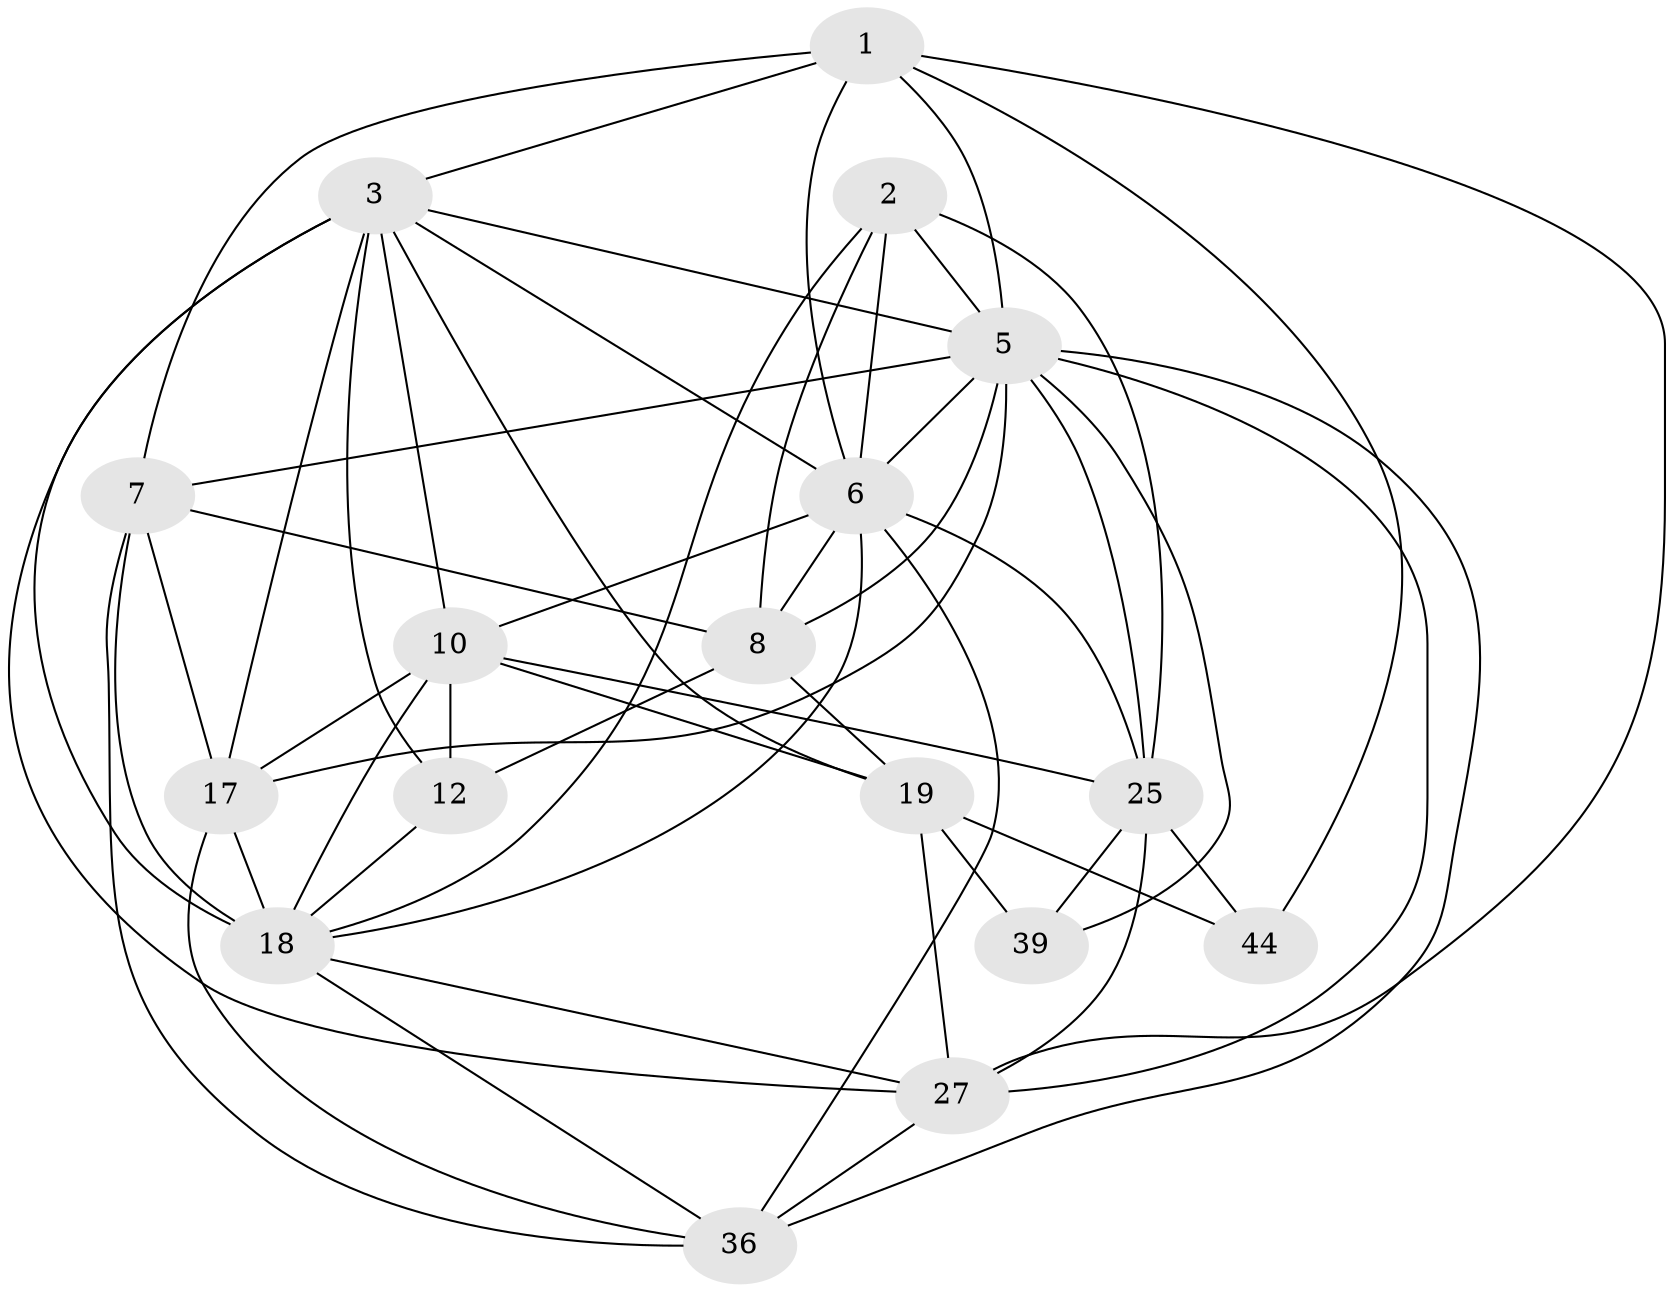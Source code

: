 // original degree distribution, {4: 1.0}
// Generated by graph-tools (version 1.1) at 2025/21/03/04/25 18:21:01]
// undirected, 17 vertices, 55 edges
graph export_dot {
graph [start="1"]
  node [color=gray90,style=filled];
  1 [super="+11+4"];
  2 [super="+30"];
  3 [super="+34+28+13+29"];
  5 [super="+15+14"];
  6 [super="+23+56"];
  7 [super="+9+42"];
  8 [super="+16"];
  10 [super="+50+55"];
  12;
  17 [super="+41"];
  18 [super="+24+35"];
  19 [super="+38"];
  25 [super="+31+26"];
  27 [super="+43+46"];
  36 [super="+57"];
  39;
  44;
  1 -- 27;
  1 -- 44;
  1 -- 6;
  1 -- 3;
  1 -- 7;
  1 -- 5;
  2 -- 6;
  2 -- 8;
  2 -- 18;
  2 -- 25 [weight=2];
  2 -- 5;
  3 -- 12;
  3 -- 6 [weight=2];
  3 -- 27 [weight=3];
  3 -- 5 [weight=2];
  3 -- 17;
  3 -- 18 [weight=3];
  3 -- 10 [weight=2];
  3 -- 19;
  5 -- 27;
  5 -- 17;
  5 -- 36;
  5 -- 39;
  5 -- 7;
  5 -- 6;
  5 -- 8;
  5 -- 25;
  6 -- 36;
  6 -- 8;
  6 -- 25;
  6 -- 10;
  6 -- 18;
  7 -- 8 [weight=2];
  7 -- 17;
  7 -- 18 [weight=2];
  7 -- 36;
  8 -- 19 [weight=2];
  8 -- 12;
  10 -- 17;
  10 -- 12;
  10 -- 19;
  10 -- 18;
  10 -- 25;
  12 -- 18;
  17 -- 36;
  17 -- 18;
  18 -- 36;
  18 -- 27;
  19 -- 44 [weight=2];
  19 -- 39;
  19 -- 27;
  25 -- 27 [weight=2];
  25 -- 39 [weight=2];
  25 -- 44;
  27 -- 36;
}
